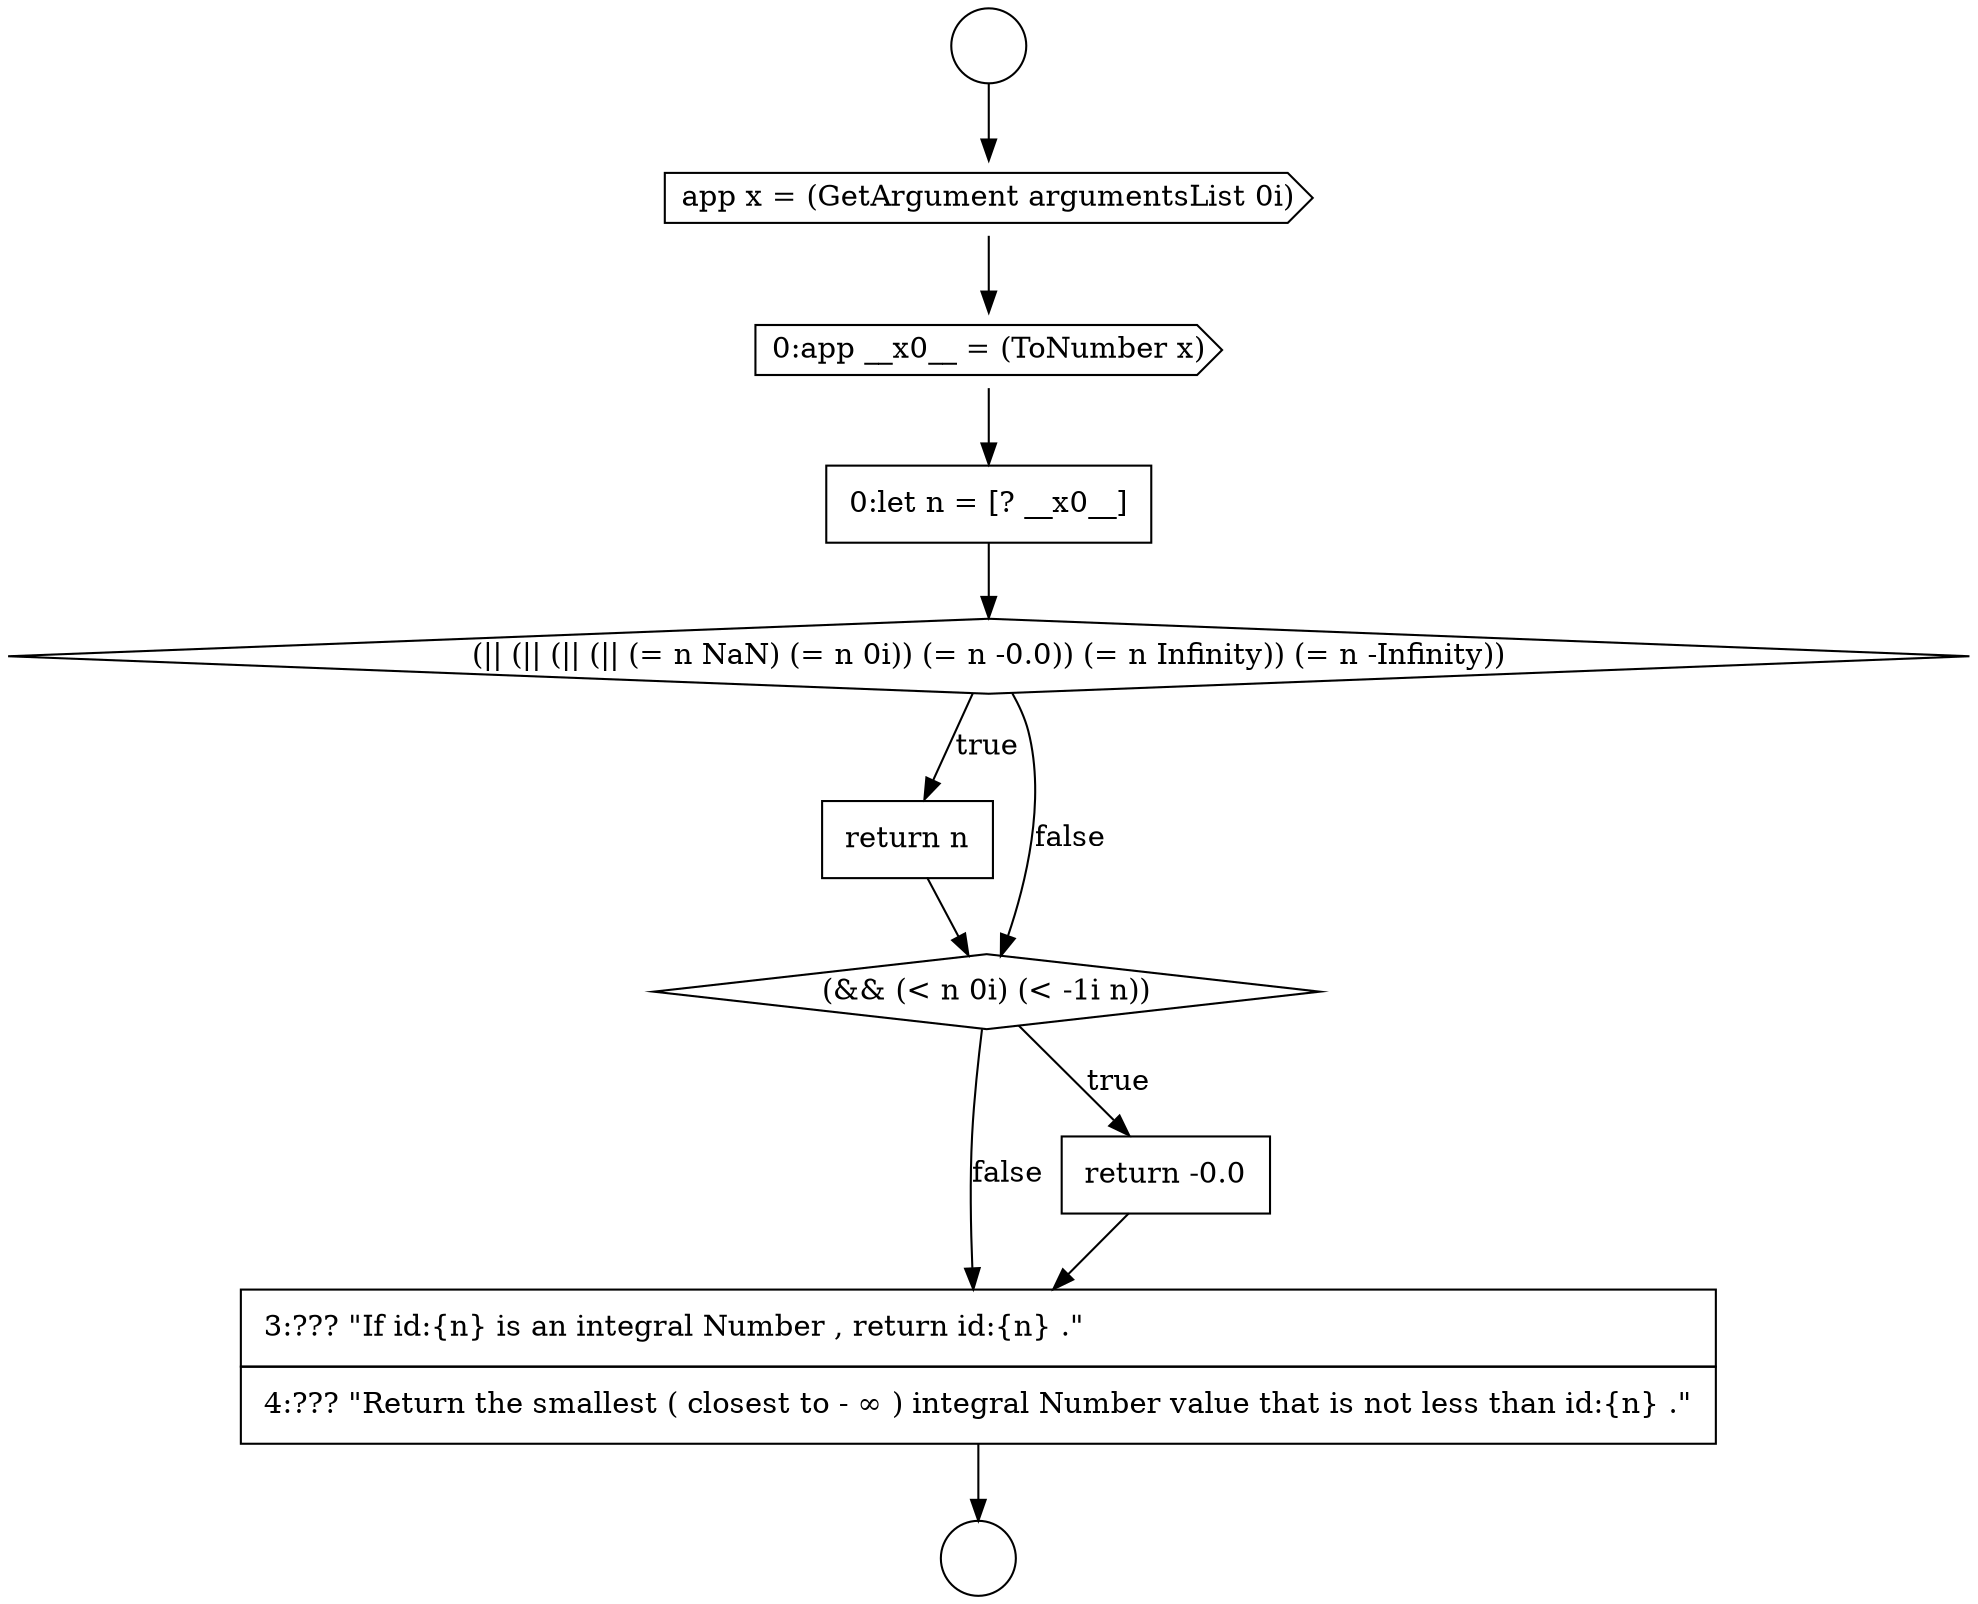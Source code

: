 digraph {
  node13162 [shape=diamond, label=<<font color="black">(|| (|| (|| (|| (= n NaN) (= n 0i)) (= n -0.0)) (= n Infinity)) (= n -Infinity))</font>> color="black" fillcolor="white" style=filled]
  node13159 [shape=cds, label=<<font color="black">app x = (GetArgument argumentsList 0i)</font>> color="black" fillcolor="white" style=filled]
  node13166 [shape=none, margin=0, label=<<font color="black">
    <table border="0" cellborder="1" cellspacing="0" cellpadding="10">
      <tr><td align="left">3:??? &quot;If id:{n} is an integral Number , return id:{n} .&quot;</td></tr>
      <tr><td align="left">4:??? &quot;Return the smallest ( closest to - &infin; ) integral Number value that is not less than id:{n} .&quot;</td></tr>
    </table>
  </font>> color="black" fillcolor="white" style=filled]
  node13158 [shape=circle label=" " color="black" fillcolor="white" style=filled]
  node13163 [shape=none, margin=0, label=<<font color="black">
    <table border="0" cellborder="1" cellspacing="0" cellpadding="10">
      <tr><td align="left">return n</td></tr>
    </table>
  </font>> color="black" fillcolor="white" style=filled]
  node13157 [shape=circle label=" " color="black" fillcolor="white" style=filled]
  node13164 [shape=diamond, label=<<font color="black">(&amp;&amp; (&lt; n 0i) (&lt; -1i n))</font>> color="black" fillcolor="white" style=filled]
  node13160 [shape=cds, label=<<font color="black">0:app __x0__ = (ToNumber x)</font>> color="black" fillcolor="white" style=filled]
  node13165 [shape=none, margin=0, label=<<font color="black">
    <table border="0" cellborder="1" cellspacing="0" cellpadding="10">
      <tr><td align="left">return -0.0</td></tr>
    </table>
  </font>> color="black" fillcolor="white" style=filled]
  node13161 [shape=none, margin=0, label=<<font color="black">
    <table border="0" cellborder="1" cellspacing="0" cellpadding="10">
      <tr><td align="left">0:let n = [? __x0__]</td></tr>
    </table>
  </font>> color="black" fillcolor="white" style=filled]
  node13166 -> node13158 [ color="black"]
  node13163 -> node13164 [ color="black"]
  node13159 -> node13160 [ color="black"]
  node13161 -> node13162 [ color="black"]
  node13160 -> node13161 [ color="black"]
  node13157 -> node13159 [ color="black"]
  node13162 -> node13163 [label=<<font color="black">true</font>> color="black"]
  node13162 -> node13164 [label=<<font color="black">false</font>> color="black"]
  node13164 -> node13165 [label=<<font color="black">true</font>> color="black"]
  node13164 -> node13166 [label=<<font color="black">false</font>> color="black"]
  node13165 -> node13166 [ color="black"]
}
